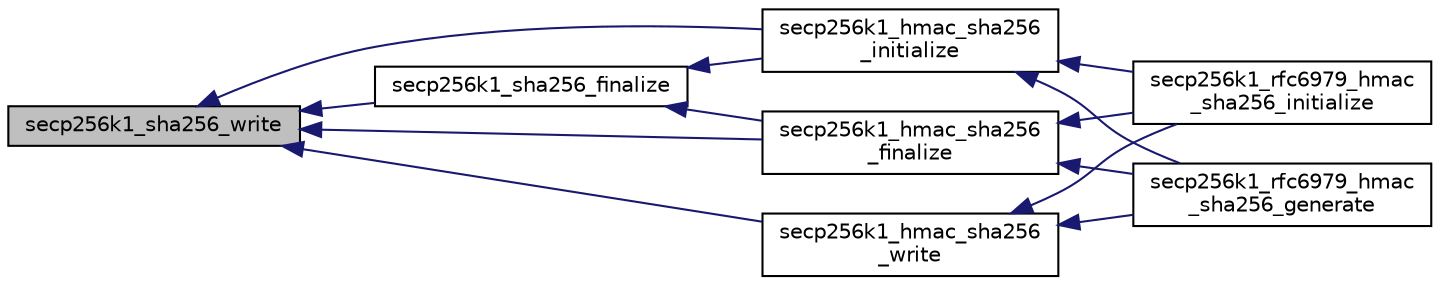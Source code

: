 digraph "secp256k1_sha256_write"
{
  edge [fontname="Helvetica",fontsize="10",labelfontname="Helvetica",labelfontsize="10"];
  node [fontname="Helvetica",fontsize="10",shape=record];
  rankdir="LR";
  Node86 [label="secp256k1_sha256_write",height=0.2,width=0.4,color="black", fillcolor="grey75", style="filled", fontcolor="black"];
  Node86 -> Node87 [dir="back",color="midnightblue",fontsize="10",style="solid",fontname="Helvetica"];
  Node87 [label="secp256k1_sha256_finalize",height=0.2,width=0.4,color="black", fillcolor="white", style="filled",URL="$d2/d64/hash__impl_8h.html#ab88a555e2b13d6d06e20a6a459abae08"];
  Node87 -> Node88 [dir="back",color="midnightblue",fontsize="10",style="solid",fontname="Helvetica"];
  Node88 [label="secp256k1_hmac_sha256\l_initialize",height=0.2,width=0.4,color="black", fillcolor="white", style="filled",URL="$d2/d64/hash__impl_8h.html#a078ac2e7574c2c3d1eb1ccc0950e84d0"];
  Node88 -> Node89 [dir="back",color="midnightblue",fontsize="10",style="solid",fontname="Helvetica"];
  Node89 [label="secp256k1_rfc6979_hmac\l_sha256_initialize",height=0.2,width=0.4,color="black", fillcolor="white", style="filled",URL="$d2/d64/hash__impl_8h.html#a9dd561651b3373fe94e80295dfdd43a7"];
  Node88 -> Node90 [dir="back",color="midnightblue",fontsize="10",style="solid",fontname="Helvetica"];
  Node90 [label="secp256k1_rfc6979_hmac\l_sha256_generate",height=0.2,width=0.4,color="black", fillcolor="white", style="filled",URL="$d2/d64/hash__impl_8h.html#a993c3261472ef00e4738e0fe7a99b7cb"];
  Node87 -> Node91 [dir="back",color="midnightblue",fontsize="10",style="solid",fontname="Helvetica"];
  Node91 [label="secp256k1_hmac_sha256\l_finalize",height=0.2,width=0.4,color="black", fillcolor="white", style="filled",URL="$d2/d64/hash__impl_8h.html#a6f85fe02b7546db62cc03adb03613d16"];
  Node91 -> Node89 [dir="back",color="midnightblue",fontsize="10",style="solid",fontname="Helvetica"];
  Node91 -> Node90 [dir="back",color="midnightblue",fontsize="10",style="solid",fontname="Helvetica"];
  Node86 -> Node88 [dir="back",color="midnightblue",fontsize="10",style="solid",fontname="Helvetica"];
  Node86 -> Node92 [dir="back",color="midnightblue",fontsize="10",style="solid",fontname="Helvetica"];
  Node92 [label="secp256k1_hmac_sha256\l_write",height=0.2,width=0.4,color="black", fillcolor="white", style="filled",URL="$d2/d64/hash__impl_8h.html#a985f5f05c10dca7f592541d95c84081f"];
  Node92 -> Node89 [dir="back",color="midnightblue",fontsize="10",style="solid",fontname="Helvetica"];
  Node92 -> Node90 [dir="back",color="midnightblue",fontsize="10",style="solid",fontname="Helvetica"];
  Node86 -> Node91 [dir="back",color="midnightblue",fontsize="10",style="solid",fontname="Helvetica"];
}
